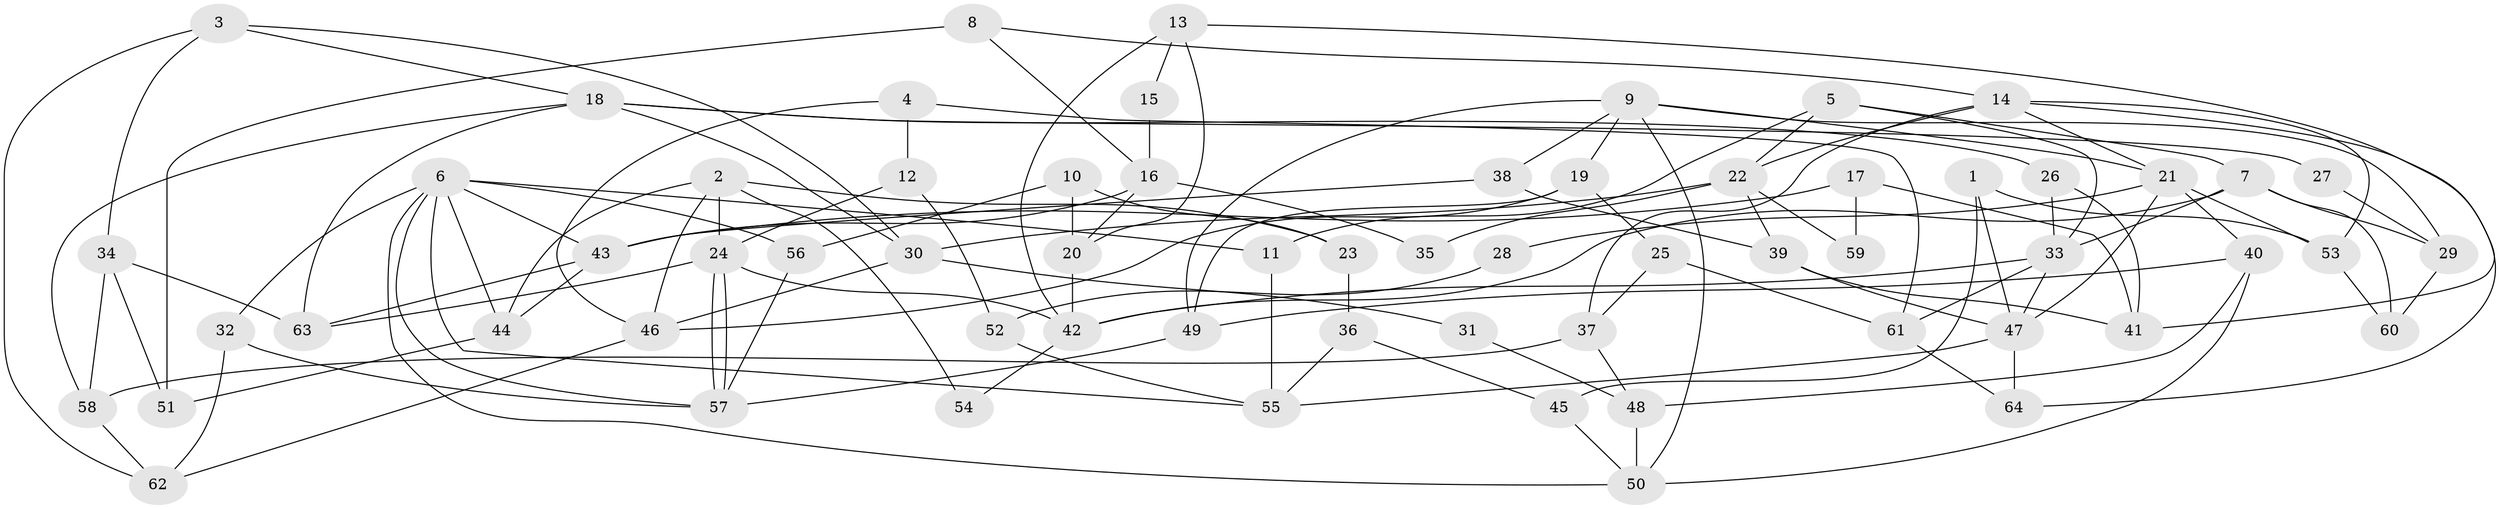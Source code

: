 // coarse degree distribution, {4: 0.13157894736842105, 8: 0.07894736842105263, 5: 0.23684210526315788, 6: 0.13157894736842105, 7: 0.10526315789473684, 3: 0.15789473684210525, 2: 0.13157894736842105, 9: 0.02631578947368421}
// Generated by graph-tools (version 1.1) at 2025/23/03/03/25 07:23:58]
// undirected, 64 vertices, 128 edges
graph export_dot {
graph [start="1"]
  node [color=gray90,style=filled];
  1;
  2;
  3;
  4;
  5;
  6;
  7;
  8;
  9;
  10;
  11;
  12;
  13;
  14;
  15;
  16;
  17;
  18;
  19;
  20;
  21;
  22;
  23;
  24;
  25;
  26;
  27;
  28;
  29;
  30;
  31;
  32;
  33;
  34;
  35;
  36;
  37;
  38;
  39;
  40;
  41;
  42;
  43;
  44;
  45;
  46;
  47;
  48;
  49;
  50;
  51;
  52;
  53;
  54;
  55;
  56;
  57;
  58;
  59;
  60;
  61;
  62;
  63;
  64;
  1 -- 53;
  1 -- 47;
  1 -- 45;
  2 -- 46;
  2 -- 24;
  2 -- 23;
  2 -- 44;
  2 -- 54;
  3 -- 18;
  3 -- 30;
  3 -- 34;
  3 -- 62;
  4 -- 61;
  4 -- 46;
  4 -- 12;
  5 -- 11;
  5 -- 33;
  5 -- 7;
  5 -- 22;
  6 -- 32;
  6 -- 43;
  6 -- 11;
  6 -- 44;
  6 -- 50;
  6 -- 55;
  6 -- 56;
  6 -- 57;
  7 -- 29;
  7 -- 33;
  7 -- 42;
  7 -- 60;
  8 -- 16;
  8 -- 51;
  8 -- 14;
  9 -- 21;
  9 -- 50;
  9 -- 19;
  9 -- 29;
  9 -- 38;
  9 -- 49;
  10 -- 20;
  10 -- 56;
  10 -- 23;
  11 -- 55;
  12 -- 24;
  12 -- 52;
  13 -- 42;
  13 -- 41;
  13 -- 15;
  13 -- 20;
  14 -- 21;
  14 -- 22;
  14 -- 37;
  14 -- 53;
  14 -- 64;
  15 -- 16;
  16 -- 20;
  16 -- 43;
  16 -- 35;
  17 -- 43;
  17 -- 41;
  17 -- 59;
  18 -- 30;
  18 -- 58;
  18 -- 26;
  18 -- 27;
  18 -- 63;
  19 -- 49;
  19 -- 25;
  19 -- 46;
  20 -- 42;
  21 -- 40;
  21 -- 47;
  21 -- 28;
  21 -- 53;
  22 -- 30;
  22 -- 35;
  22 -- 39;
  22 -- 59;
  23 -- 36;
  24 -- 42;
  24 -- 57;
  24 -- 57;
  24 -- 63;
  25 -- 37;
  25 -- 61;
  26 -- 33;
  26 -- 41;
  27 -- 29;
  28 -- 52;
  29 -- 60;
  30 -- 46;
  30 -- 31;
  31 -- 48;
  32 -- 62;
  32 -- 57;
  33 -- 47;
  33 -- 42;
  33 -- 61;
  34 -- 63;
  34 -- 51;
  34 -- 58;
  36 -- 55;
  36 -- 45;
  37 -- 48;
  37 -- 58;
  38 -- 43;
  38 -- 39;
  39 -- 41;
  39 -- 47;
  40 -- 50;
  40 -- 49;
  40 -- 48;
  42 -- 54;
  43 -- 44;
  43 -- 63;
  44 -- 51;
  45 -- 50;
  46 -- 62;
  47 -- 64;
  47 -- 55;
  48 -- 50;
  49 -- 57;
  52 -- 55;
  53 -- 60;
  56 -- 57;
  58 -- 62;
  61 -- 64;
}
